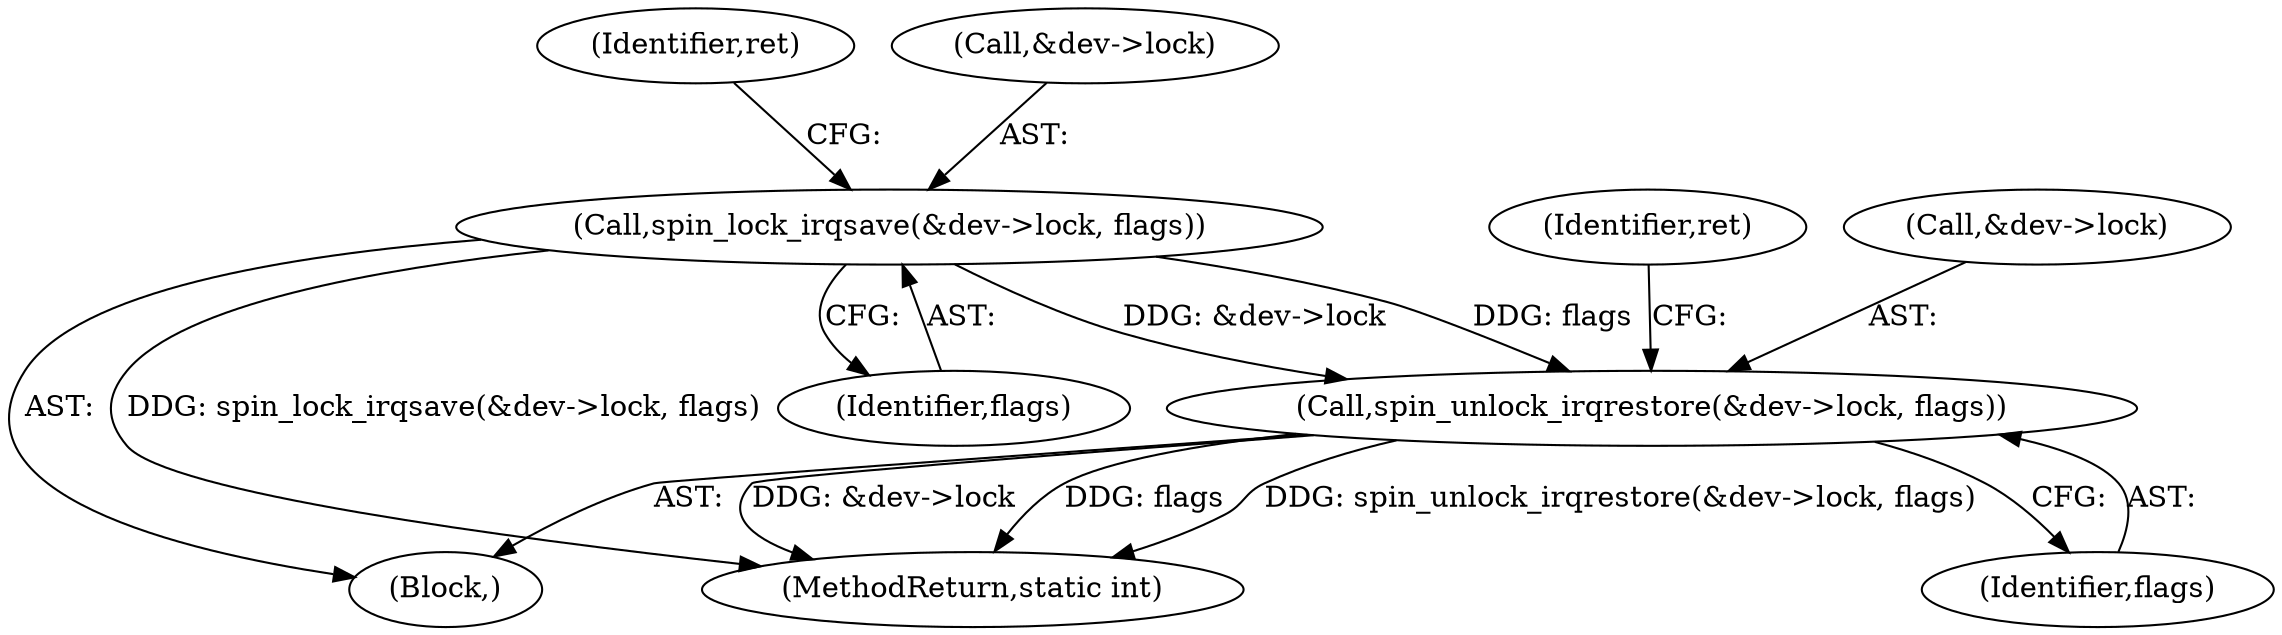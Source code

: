 digraph "0_linux_7a7b5df84b6b4e5d599c7289526eed96541a0654@pointer" {
"1000184" [label="(Call,spin_unlock_irqrestore(&dev->lock, flags))"];
"1000123" [label="(Call,spin_lock_irqsave(&dev->lock, flags))"];
"1000130" [label="(Identifier,ret)"];
"1000124" [label="(Call,&dev->lock)"];
"1000189" [label="(Identifier,flags)"];
"1000103" [label="(Block,)"];
"1000128" [label="(Identifier,flags)"];
"1000198" [label="(MethodReturn,static int)"];
"1000193" [label="(Identifier,ret)"];
"1000185" [label="(Call,&dev->lock)"];
"1000184" [label="(Call,spin_unlock_irqrestore(&dev->lock, flags))"];
"1000123" [label="(Call,spin_lock_irqsave(&dev->lock, flags))"];
"1000184" -> "1000103"  [label="AST: "];
"1000184" -> "1000189"  [label="CFG: "];
"1000185" -> "1000184"  [label="AST: "];
"1000189" -> "1000184"  [label="AST: "];
"1000193" -> "1000184"  [label="CFG: "];
"1000184" -> "1000198"  [label="DDG: &dev->lock"];
"1000184" -> "1000198"  [label="DDG: flags"];
"1000184" -> "1000198"  [label="DDG: spin_unlock_irqrestore(&dev->lock, flags)"];
"1000123" -> "1000184"  [label="DDG: &dev->lock"];
"1000123" -> "1000184"  [label="DDG: flags"];
"1000123" -> "1000103"  [label="AST: "];
"1000123" -> "1000128"  [label="CFG: "];
"1000124" -> "1000123"  [label="AST: "];
"1000128" -> "1000123"  [label="AST: "];
"1000130" -> "1000123"  [label="CFG: "];
"1000123" -> "1000198"  [label="DDG: spin_lock_irqsave(&dev->lock, flags)"];
}
